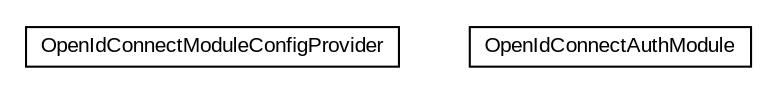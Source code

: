 #!/usr/local/bin/dot
#
# Class diagram 
# Generated by UMLGraph version R5_6-24-gf6e263 (http://www.umlgraph.org/)
#

digraph G {
	edge [fontname="arial",fontsize=10,labelfontname="arial",labelfontsize=10];
	node [fontname="arial",fontsize=10,shape=plaintext];
	nodesep=0.25;
	ranksep=0.5;
	// net.trajano.openidconnect.jaspic.OpenIdConnectModuleConfigProvider
	c970 [label=<<table title="net.trajano.openidconnect.jaspic.OpenIdConnectModuleConfigProvider" border="0" cellborder="1" cellspacing="0" cellpadding="2" port="p" href="./OpenIdConnectModuleConfigProvider.html">
		<tr><td><table border="0" cellspacing="0" cellpadding="1">
<tr><td align="center" balign="center"> OpenIdConnectModuleConfigProvider </td></tr>
		</table></td></tr>
		</table>>, URL="./OpenIdConnectModuleConfigProvider.html", fontname="arial", fontcolor="black", fontsize=10.0];
	// net.trajano.openidconnect.jaspic.OpenIdConnectAuthModule
	c971 [label=<<table title="net.trajano.openidconnect.jaspic.OpenIdConnectAuthModule" border="0" cellborder="1" cellspacing="0" cellpadding="2" port="p" href="./OpenIdConnectAuthModule.html">
		<tr><td><table border="0" cellspacing="0" cellpadding="1">
<tr><td align="center" balign="center"> OpenIdConnectAuthModule </td></tr>
		</table></td></tr>
		</table>>, URL="./OpenIdConnectAuthModule.html", fontname="arial", fontcolor="black", fontsize=10.0];
}

